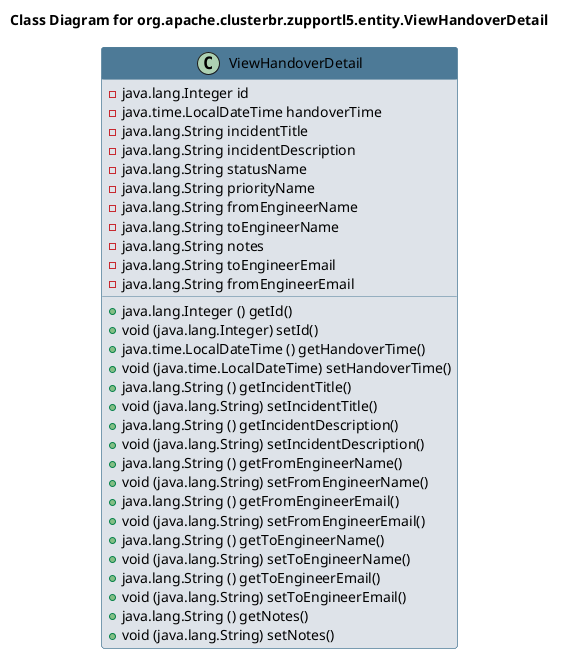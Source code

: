 @startuml 
skinparam class { 
 BackgroundColor #DEE3E9 
 ArrowColor #4D7A97 
 BorderColor #4D7A97 
}
left to right direction 
title Class Diagram for org.apache.clusterbr.zupportl5.entity.ViewHandoverDetail
skinparam titleBackgroundColor White
skinparam classHeaderBackgroundColor #4D7A97 
skinparam stereotypeCBackgroundColor #F8981D 

class ViewHandoverDetail {
 - java.lang.Integer id
 - java.time.LocalDateTime handoverTime
 - java.lang.String incidentTitle
 - java.lang.String incidentDescription
 - java.lang.String statusName
 - java.lang.String priorityName
 - java.lang.String fromEngineerName
 - java.lang.String toEngineerName
 - java.lang.String notes
 - java.lang.String toEngineerEmail
 - java.lang.String fromEngineerEmail
 + java.lang.Integer () getId()
 + void (java.lang.Integer) setId()
 + java.time.LocalDateTime () getHandoverTime()
 + void (java.time.LocalDateTime) setHandoverTime()
 + java.lang.String () getIncidentTitle()
 + void (java.lang.String) setIncidentTitle()
 + java.lang.String () getIncidentDescription()
 + void (java.lang.String) setIncidentDescription()
 + java.lang.String () getFromEngineerName()
 + void (java.lang.String) setFromEngineerName()
 + java.lang.String () getFromEngineerEmail()
 + void (java.lang.String) setFromEngineerEmail()
 + java.lang.String () getToEngineerName()
 + void (java.lang.String) setToEngineerName()
 + java.lang.String () getToEngineerEmail()
 + void (java.lang.String) setToEngineerEmail()
 + java.lang.String () getNotes()
 + void (java.lang.String) setNotes()
}
@enduml